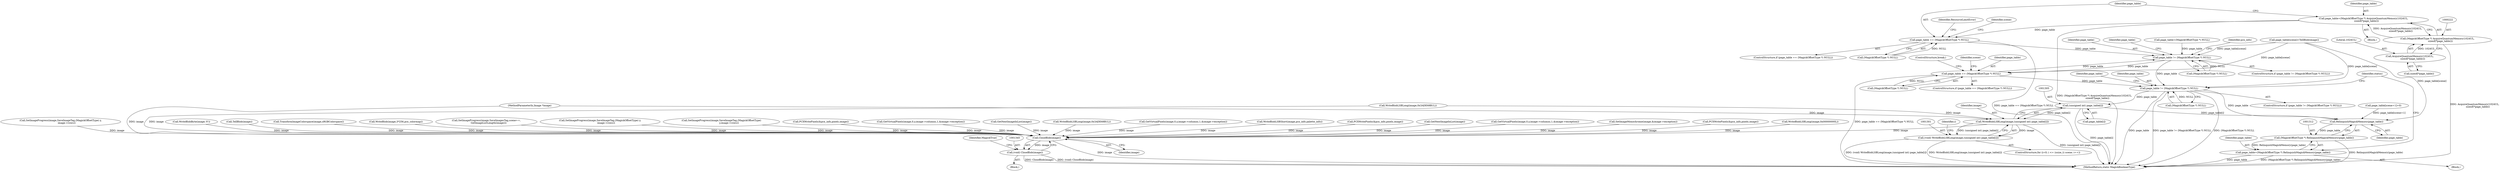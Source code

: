 digraph "0_ImageMagick_560e6e512961008938aa1d1b9aab06347b1c8f9b@pointer" {
"1000219" [label="(Call,page_table=(MagickOffsetType *) AcquireQuantumMemory(1024UL,\n        sizeof(*page_table)))"];
"1000221" [label="(Call,(MagickOffsetType *) AcquireQuantumMemory(1024UL,\n        sizeof(*page_table)))"];
"1000223" [label="(Call,AcquireQuantumMemory(1024UL,\n        sizeof(*page_table)))"];
"1000229" [label="(Call,page_table == (MagickOffsetType *) NULL)"];
"1000257" [label="(Call,page_table != (MagickOffsetType *) NULL)"];
"1001215" [label="(Call,page_table == (MagickOffsetType *) NULL)"];
"1001258" [label="(Call,page_table != (MagickOffsetType *) NULL)"];
"1001304" [label="(Call,(unsigned int) page_table[i])"];
"1001302" [label="(Call,WriteBlobLSBLong(image,(unsigned int) page_table[i]))"];
"1001300" [label="(Call,(void) WriteBlobLSBLong(image,(unsigned int) page_table[i]))"];
"1001346" [label="(Call,CloseBlob(image))"];
"1001344" [label="(Call,(void) CloseBlob(image))"];
"1001313" [label="(Call,RelinquishMagickMemory(page_table))"];
"1001311" [label="(Call,(MagickOffsetType *) RelinquishMagickMemory(page_table))"];
"1001309" [label="(Call,page_table=(MagickOffsetType *) RelinquishMagickMemory(page_table))"];
"1000687" [label="(Call,WriteBlobByte(image,'\0'))"];
"1000187" [label="(Call,page_table=(MagickOffsetType *) NULL)"];
"1000270" [label="(Identifier,pcx_info)"];
"1000256" [label="(ControlStructure,if (page_table != (MagickOffsetType *) NULL))"];
"1000219" [label="(Call,page_table=(MagickOffsetType *) AcquireQuantumMemory(1024UL,\n        sizeof(*page_table)))"];
"1001300" [label="(Call,(void) WriteBlobLSBLong(image,(unsigned int) page_table[i]))"];
"1000266" [label="(Call,TellBlob(image))"];
"1000203" [label="(Call,GetNextImageInList(image))"];
"1001257" [label="(ControlStructure,if (page_table != (MagickOffsetType *) NULL))"];
"1001347" [label="(Identifier,image)"];
"1001314" [label="(Identifier,page_table)"];
"1001062" [label="(Call,GetVirtualPixels(image,0,y,image->columns,1,&image->exception))"];
"1001263" [label="(Block,)"];
"1001304" [label="(Call,(unsigned int) page_table[i])"];
"1001313" [label="(Call,RelinquishMagickMemory(page_table))"];
"1001259" [label="(Identifier,page_table)"];
"1001217" [label="(Call,(MagickOffsetType *) NULL)"];
"1000235" [label="(Identifier,ResourceLimitError)"];
"1000224" [label="(Literal,1024UL)"];
"1000671" [label="(Call,WriteBlobLSBShort(image,pcx_info.palette_info))"];
"1001344" [label="(Call,(void) CloseBlob(image))"];
"1001157" [label="(Call,PCXWritePixels(&pcx_info,pixels,image))"];
"1000257" [label="(Call,page_table != (MagickOffsetType *) NULL)"];
"1001228" [label="(Call,GetNextImageInList(image))"];
"1001289" [label="(ControlStructure,for (i=0; i <= (ssize_t) scene; i++))"];
"1000959" [label="(Call,GetVirtualPixels(image,0,y,image->columns,1,&image->exception))"];
"1000258" [label="(Identifier,page_table)"];
"1000221" [label="(Call,(MagickOffsetType *) AcquireQuantumMemory(1024UL,\n        sizeof(*page_table)))"];
"1001214" [label="(ControlStructure,if (page_table == (MagickOffsetType *) NULL))"];
"1000303" [label="(Call,SetImageMonochrome(image,&image->exception))"];
"1001010" [label="(Call,PCXWritePixels(&pcx_info,pixels,image))"];
"1000248" [label="(Call,WriteBlobLSBLong(image,0x00000000L))"];
"1001220" [label="(ControlStructure,break;)"];
"1001028" [label="(Call,SetImageProgress(image,SaveImageTag,(MagickOffsetType) y,\n                image->rows))"];
"1001223" [label="(Identifier,scene)"];
"1001286" [label="(Call,WriteBlobLSBLong(image,0x3ADE68B1L))"];
"1000230" [label="(Identifier,page_table)"];
"1001349" [label="(Identifier,MagickTrue)"];
"1001309" [label="(Call,page_table=(MagickOffsetType *) RelinquishMagickMemory(page_table))"];
"1001303" [label="(Identifier,image)"];
"1001266" [label="(Identifier,page_table)"];
"1001346" [label="(Call,CloseBlob(image))"];
"1000184" [label="(Call,TransformImageColorspace(image,sRGBColorspace))"];
"1001198" [label="(Call,WriteBlob(image,3*256,pcx_colormap))"];
"1001240" [label="(Call,SetImageProgress(image,SaveImagesTag,scene++,\n      GetImageListLength(image)))"];
"1000921" [label="(Call,SetImageProgress(image,SaveImageTag,(MagickOffsetType) y,\n                image->rows))"];
"1001311" [label="(Call,(MagickOffsetType *) RelinquishMagickMemory(page_table))"];
"1000111" [label="(Block,)"];
"1001175" [label="(Call,SetImageProgress(image,SaveImageTag,(MagickOffsetType)\n                    y,image->rows))"];
"1001264" [label="(Call,page_table[scene+1]=0)"];
"1000903" [label="(Call,PCXWritePixels(&pcx_info,pixels,image))"];
"1000220" [label="(Identifier,page_table)"];
"1000229" [label="(Call,page_table == (MagickOffsetType *) NULL)"];
"1000223" [label="(Call,AcquireQuantumMemory(1024UL,\n        sizeof(*page_table)))"];
"1000225" [label="(Call,sizeof(*page_table))"];
"1000259" [label="(Call,(MagickOffsetType *) NULL)"];
"1000770" [label="(Call,GetVirtualPixels(image,0,y,image->columns,1,&image->exception))"];
"1001302" [label="(Call,WriteBlobLSBLong(image,(unsigned int) page_table[i]))"];
"1001310" [label="(Identifier,page_table)"];
"1000231" [label="(Call,(MagickOffsetType *) NULL)"];
"1000213" [label="(Block,)"];
"1001260" [label="(Call,(MagickOffsetType *) NULL)"];
"1001350" [label="(MethodReturn,static MagickBooleanType)"];
"1001317" [label="(Identifier,status)"];
"1001258" [label="(Call,page_table != (MagickOffsetType *) NULL)"];
"1000239" [label="(Identifier,scene)"];
"1000264" [label="(Identifier,page_table)"];
"1001215" [label="(Call,page_table == (MagickOffsetType *) NULL)"];
"1001306" [label="(Call,page_table[i])"];
"1000110" [label="(MethodParameterIn,Image *image)"];
"1001299" [label="(Identifier,i)"];
"1000216" [label="(Call,WriteBlobLSBLong(image,0x3ADE68B1L))"];
"1000262" [label="(Call,page_table[scene]=TellBlob(image))"];
"1001216" [label="(Identifier,page_table)"];
"1000228" [label="(ControlStructure,if (page_table == (MagickOffsetType *) NULL))"];
"1000219" -> "1000213"  [label="AST: "];
"1000219" -> "1000221"  [label="CFG: "];
"1000220" -> "1000219"  [label="AST: "];
"1000221" -> "1000219"  [label="AST: "];
"1000230" -> "1000219"  [label="CFG: "];
"1000219" -> "1001350"  [label="DDG: (MagickOffsetType *) AcquireQuantumMemory(1024UL,\n        sizeof(*page_table))"];
"1000221" -> "1000219"  [label="DDG: AcquireQuantumMemory(1024UL,\n        sizeof(*page_table))"];
"1000219" -> "1000229"  [label="DDG: page_table"];
"1000221" -> "1000223"  [label="CFG: "];
"1000222" -> "1000221"  [label="AST: "];
"1000223" -> "1000221"  [label="AST: "];
"1000221" -> "1001350"  [label="DDG: AcquireQuantumMemory(1024UL,\n        sizeof(*page_table))"];
"1000223" -> "1000221"  [label="DDG: 1024UL"];
"1000223" -> "1000225"  [label="CFG: "];
"1000224" -> "1000223"  [label="AST: "];
"1000225" -> "1000223"  [label="AST: "];
"1000229" -> "1000228"  [label="AST: "];
"1000229" -> "1000231"  [label="CFG: "];
"1000230" -> "1000229"  [label="AST: "];
"1000231" -> "1000229"  [label="AST: "];
"1000235" -> "1000229"  [label="CFG: "];
"1000239" -> "1000229"  [label="CFG: "];
"1000229" -> "1001350"  [label="DDG: page_table == (MagickOffsetType *) NULL"];
"1000231" -> "1000229"  [label="DDG: NULL"];
"1000229" -> "1000257"  [label="DDG: page_table"];
"1000257" -> "1000256"  [label="AST: "];
"1000257" -> "1000259"  [label="CFG: "];
"1000258" -> "1000257"  [label="AST: "];
"1000259" -> "1000257"  [label="AST: "];
"1000264" -> "1000257"  [label="CFG: "];
"1000270" -> "1000257"  [label="CFG: "];
"1000187" -> "1000257"  [label="DDG: page_table"];
"1000262" -> "1000257"  [label="DDG: page_table[scene]"];
"1001215" -> "1000257"  [label="DDG: page_table"];
"1000259" -> "1000257"  [label="DDG: NULL"];
"1000257" -> "1001215"  [label="DDG: page_table"];
"1000257" -> "1001258"  [label="DDG: page_table"];
"1001215" -> "1001214"  [label="AST: "];
"1001215" -> "1001217"  [label="CFG: "];
"1001216" -> "1001215"  [label="AST: "];
"1001217" -> "1001215"  [label="AST: "];
"1001220" -> "1001215"  [label="CFG: "];
"1001223" -> "1001215"  [label="CFG: "];
"1001215" -> "1001350"  [label="DDG: page_table == (MagickOffsetType *) NULL"];
"1000262" -> "1001215"  [label="DDG: page_table[scene]"];
"1001217" -> "1001215"  [label="DDG: NULL"];
"1001215" -> "1001258"  [label="DDG: page_table"];
"1001258" -> "1001257"  [label="AST: "];
"1001258" -> "1001260"  [label="CFG: "];
"1001259" -> "1001258"  [label="AST: "];
"1001260" -> "1001258"  [label="AST: "];
"1001266" -> "1001258"  [label="CFG: "];
"1001317" -> "1001258"  [label="CFG: "];
"1001258" -> "1001350"  [label="DDG: page_table != (MagickOffsetType *) NULL"];
"1001258" -> "1001350"  [label="DDG: (MagickOffsetType *) NULL"];
"1001258" -> "1001350"  [label="DDG: page_table"];
"1000262" -> "1001258"  [label="DDG: page_table[scene]"];
"1001260" -> "1001258"  [label="DDG: NULL"];
"1001258" -> "1001304"  [label="DDG: page_table"];
"1001258" -> "1001313"  [label="DDG: page_table"];
"1001304" -> "1001302"  [label="AST: "];
"1001304" -> "1001306"  [label="CFG: "];
"1001305" -> "1001304"  [label="AST: "];
"1001306" -> "1001304"  [label="AST: "];
"1001302" -> "1001304"  [label="CFG: "];
"1001304" -> "1001350"  [label="DDG: page_table[i]"];
"1001304" -> "1001302"  [label="DDG: page_table[i]"];
"1001304" -> "1001313"  [label="DDG: page_table[i]"];
"1001302" -> "1001300"  [label="AST: "];
"1001303" -> "1001302"  [label="AST: "];
"1001300" -> "1001302"  [label="CFG: "];
"1001302" -> "1001350"  [label="DDG: (unsigned int) page_table[i]"];
"1001302" -> "1001300"  [label="DDG: image"];
"1001302" -> "1001300"  [label="DDG: (unsigned int) page_table[i]"];
"1001286" -> "1001302"  [label="DDG: image"];
"1000110" -> "1001302"  [label="DDG: image"];
"1001302" -> "1001346"  [label="DDG: image"];
"1001300" -> "1001289"  [label="AST: "];
"1001301" -> "1001300"  [label="AST: "];
"1001299" -> "1001300"  [label="CFG: "];
"1001300" -> "1001350"  [label="DDG: WriteBlobLSBLong(image,(unsigned int) page_table[i])"];
"1001300" -> "1001350"  [label="DDG: (void) WriteBlobLSBLong(image,(unsigned int) page_table[i])"];
"1001346" -> "1001344"  [label="AST: "];
"1001346" -> "1001347"  [label="CFG: "];
"1001347" -> "1001346"  [label="AST: "];
"1001344" -> "1001346"  [label="CFG: "];
"1001346" -> "1001350"  [label="DDG: image"];
"1001346" -> "1001344"  [label="DDG: image"];
"1001198" -> "1001346"  [label="DDG: image"];
"1001175" -> "1001346"  [label="DDG: image"];
"1000184" -> "1001346"  [label="DDG: image"];
"1000216" -> "1001346"  [label="DDG: image"];
"1000903" -> "1001346"  [label="DDG: image"];
"1000266" -> "1001346"  [label="DDG: image"];
"1000671" -> "1001346"  [label="DDG: image"];
"1001062" -> "1001346"  [label="DDG: image"];
"1001240" -> "1001346"  [label="DDG: image"];
"1001157" -> "1001346"  [label="DDG: image"];
"1000959" -> "1001346"  [label="DDG: image"];
"1001286" -> "1001346"  [label="DDG: image"];
"1000921" -> "1001346"  [label="DDG: image"];
"1000303" -> "1001346"  [label="DDG: image"];
"1001228" -> "1001346"  [label="DDG: image"];
"1000687" -> "1001346"  [label="DDG: image"];
"1001028" -> "1001346"  [label="DDG: image"];
"1001010" -> "1001346"  [label="DDG: image"];
"1000770" -> "1001346"  [label="DDG: image"];
"1000248" -> "1001346"  [label="DDG: image"];
"1000203" -> "1001346"  [label="DDG: image"];
"1000110" -> "1001346"  [label="DDG: image"];
"1001344" -> "1000111"  [label="AST: "];
"1001345" -> "1001344"  [label="AST: "];
"1001349" -> "1001344"  [label="CFG: "];
"1001344" -> "1001350"  [label="DDG: CloseBlob(image)"];
"1001344" -> "1001350"  [label="DDG: (void) CloseBlob(image)"];
"1001313" -> "1001311"  [label="AST: "];
"1001313" -> "1001314"  [label="CFG: "];
"1001314" -> "1001313"  [label="AST: "];
"1001311" -> "1001313"  [label="CFG: "];
"1001313" -> "1001311"  [label="DDG: page_table"];
"1001264" -> "1001313"  [label="DDG: page_table[scene+1]"];
"1000262" -> "1001313"  [label="DDG: page_table[scene]"];
"1001311" -> "1001309"  [label="AST: "];
"1001312" -> "1001311"  [label="AST: "];
"1001309" -> "1001311"  [label="CFG: "];
"1001311" -> "1001350"  [label="DDG: RelinquishMagickMemory(page_table)"];
"1001311" -> "1001309"  [label="DDG: RelinquishMagickMemory(page_table)"];
"1001309" -> "1001263"  [label="AST: "];
"1001310" -> "1001309"  [label="AST: "];
"1001317" -> "1001309"  [label="CFG: "];
"1001309" -> "1001350"  [label="DDG: (MagickOffsetType *) RelinquishMagickMemory(page_table)"];
"1001309" -> "1001350"  [label="DDG: page_table"];
}
